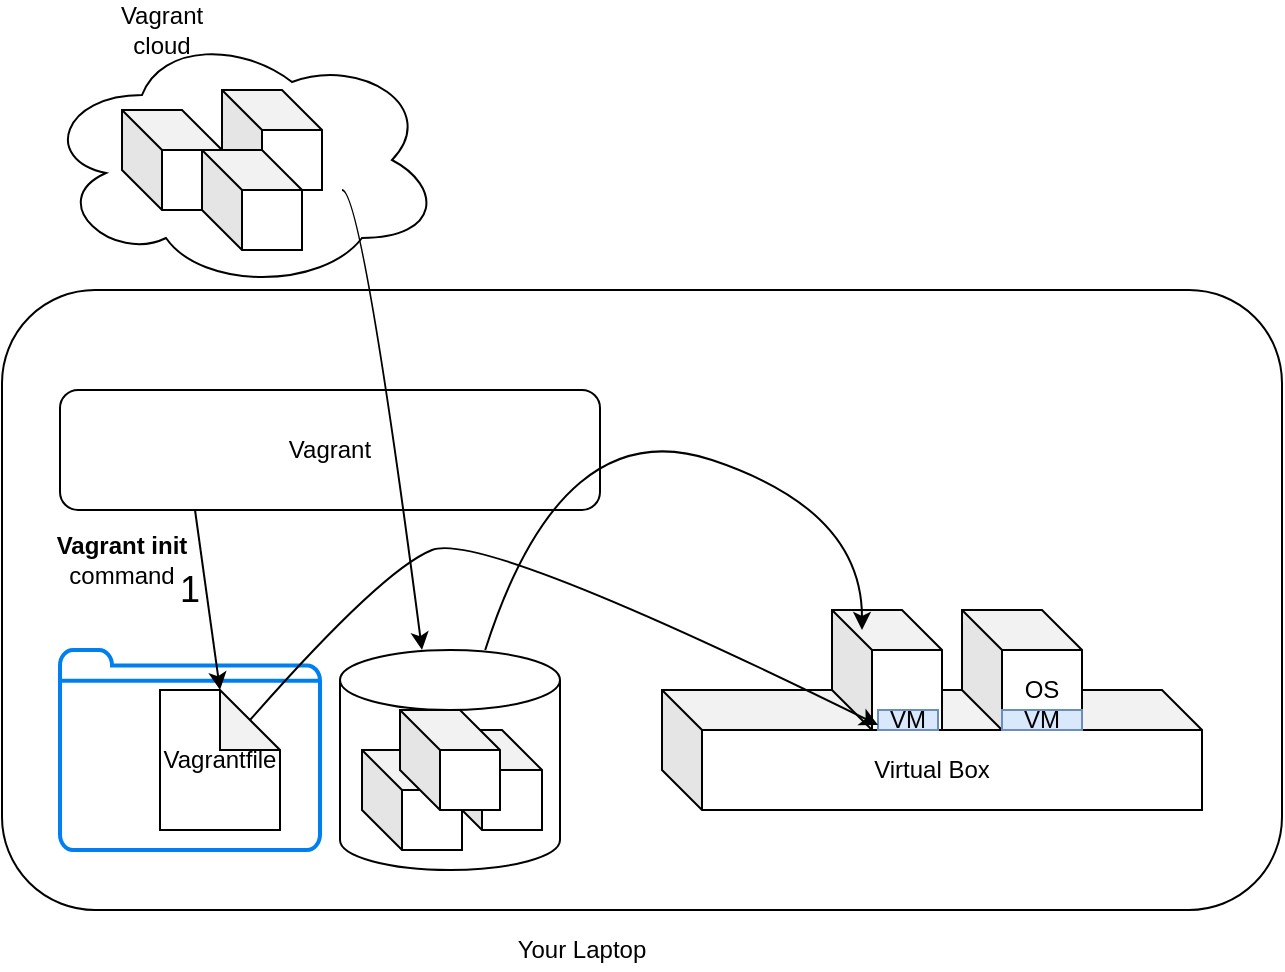 <mxfile version="14.7.2" type="github">
  <diagram id="ArWZ3RzJ1fOOZ56vyojL" name="Page-1">
    <mxGraphModel dx="1038" dy="580" grid="1" gridSize="10" guides="1" tooltips="1" connect="1" arrows="1" fold="1" page="1" pageScale="1" pageWidth="850" pageHeight="1100" math="0" shadow="0">
      <root>
        <mxCell id="0" />
        <mxCell id="1" parent="0" />
        <mxCell id="PuCUHUjYiYKX6IHngZ8--1" value="" style="rounded=1;whiteSpace=wrap;html=1;" vertex="1" parent="1">
          <mxGeometry x="10" y="150" width="640" height="310" as="geometry" />
        </mxCell>
        <mxCell id="PuCUHUjYiYKX6IHngZ8--33" value="" style="group" vertex="1" connectable="0" parent="1">
          <mxGeometry x="340" y="350" width="270" height="60" as="geometry" />
        </mxCell>
        <mxCell id="PuCUHUjYiYKX6IHngZ8--31" value="" style="shape=cube;whiteSpace=wrap;html=1;boundedLbl=1;backgroundOutline=1;darkOpacity=0.05;darkOpacity2=0.1;" vertex="1" parent="PuCUHUjYiYKX6IHngZ8--33">
          <mxGeometry width="270" height="60" as="geometry" />
        </mxCell>
        <mxCell id="PuCUHUjYiYKX6IHngZ8--32" value="Virtual Box" style="text;html=1;strokeColor=none;fillColor=none;align=center;verticalAlign=middle;whiteSpace=wrap;rounded=0;" vertex="1" parent="PuCUHUjYiYKX6IHngZ8--33">
          <mxGeometry x="90" y="30" width="90" height="20" as="geometry" />
        </mxCell>
        <mxCell id="PuCUHUjYiYKX6IHngZ8--2" value="Your Laptop" style="text;html=1;strokeColor=none;fillColor=none;align=center;verticalAlign=middle;whiteSpace=wrap;rounded=0;" vertex="1" parent="1">
          <mxGeometry x="230" y="470" width="140" height="20" as="geometry" />
        </mxCell>
        <mxCell id="PuCUHUjYiYKX6IHngZ8--3" value="" style="ellipse;shape=cloud;whiteSpace=wrap;html=1;" vertex="1" parent="1">
          <mxGeometry x="30" y="20" width="200" height="130" as="geometry" />
        </mxCell>
        <mxCell id="PuCUHUjYiYKX6IHngZ8--4" value="Vagrant cloud" style="text;html=1;strokeColor=none;fillColor=none;align=center;verticalAlign=middle;whiteSpace=wrap;rounded=0;" vertex="1" parent="1">
          <mxGeometry x="70" y="10" width="40" height="20" as="geometry" />
        </mxCell>
        <mxCell id="PuCUHUjYiYKX6IHngZ8--7" value="" style="shape=cube;whiteSpace=wrap;html=1;boundedLbl=1;backgroundOutline=1;darkOpacity=0.05;darkOpacity2=0.1;" vertex="1" parent="1">
          <mxGeometry x="120" y="50" width="50" height="50" as="geometry" />
        </mxCell>
        <mxCell id="PuCUHUjYiYKX6IHngZ8--8" value="" style="shape=cube;whiteSpace=wrap;html=1;boundedLbl=1;backgroundOutline=1;darkOpacity=0.05;darkOpacity2=0.1;" vertex="1" parent="1">
          <mxGeometry x="70" y="60" width="50" height="50" as="geometry" />
        </mxCell>
        <mxCell id="PuCUHUjYiYKX6IHngZ8--13" value="" style="group" vertex="1" connectable="0" parent="1">
          <mxGeometry x="490" y="310" width="60" height="60" as="geometry" />
        </mxCell>
        <mxCell id="PuCUHUjYiYKX6IHngZ8--12" value="OS" style="shape=cube;whiteSpace=wrap;html=1;boundedLbl=1;backgroundOutline=1;darkOpacity=0.05;darkOpacity2=0.1;" vertex="1" parent="PuCUHUjYiYKX6IHngZ8--13">
          <mxGeometry width="60" height="60" as="geometry" />
        </mxCell>
        <mxCell id="PuCUHUjYiYKX6IHngZ8--11" value="VM" style="rounded=0;whiteSpace=wrap;html=1;fillColor=#dae8fc;strokeColor=#6c8ebf;" vertex="1" parent="PuCUHUjYiYKX6IHngZ8--13">
          <mxGeometry x="20" y="50" width="40" height="10" as="geometry" />
        </mxCell>
        <mxCell id="PuCUHUjYiYKX6IHngZ8--18" value="" style="shape=cube;whiteSpace=wrap;html=1;boundedLbl=1;backgroundOutline=1;darkOpacity=0.05;darkOpacity2=0.1;" vertex="1" parent="1">
          <mxGeometry x="110" y="80" width="50" height="50" as="geometry" />
        </mxCell>
        <mxCell id="PuCUHUjYiYKX6IHngZ8--19" value="Vagrant" style="rounded=1;whiteSpace=wrap;html=1;" vertex="1" parent="1">
          <mxGeometry x="39" y="200" width="270" height="60" as="geometry" />
        </mxCell>
        <mxCell id="PuCUHUjYiYKX6IHngZ8--20" value="" style="shape=cylinder3;whiteSpace=wrap;html=1;boundedLbl=1;backgroundOutline=1;size=15;" vertex="1" parent="1">
          <mxGeometry x="179" y="330" width="110" height="110" as="geometry" />
        </mxCell>
        <mxCell id="PuCUHUjYiYKX6IHngZ8--21" value="" style="shape=cube;whiteSpace=wrap;html=1;boundedLbl=1;backgroundOutline=1;darkOpacity=0.05;darkOpacity2=0.1;" vertex="1" parent="1">
          <mxGeometry x="230" y="370" width="50" height="50" as="geometry" />
        </mxCell>
        <mxCell id="PuCUHUjYiYKX6IHngZ8--23" value="" style="html=1;verticalLabelPosition=bottom;align=center;labelBackgroundColor=#ffffff;verticalAlign=top;strokeWidth=2;strokeColor=#0080F0;shadow=0;dashed=0;shape=mxgraph.ios7.icons.folder;" vertex="1" parent="1">
          <mxGeometry x="39" y="330" width="130" height="100" as="geometry" />
        </mxCell>
        <mxCell id="PuCUHUjYiYKX6IHngZ8--22" value="Vagrantfile" style="shape=note;whiteSpace=wrap;html=1;backgroundOutline=1;darkOpacity=0.05;" vertex="1" parent="1">
          <mxGeometry x="89" y="350" width="60" height="70" as="geometry" />
        </mxCell>
        <mxCell id="PuCUHUjYiYKX6IHngZ8--25" value="" style="curved=1;endArrow=classic;html=1;" edge="1" parent="1">
          <mxGeometry width="50" height="50" relative="1" as="geometry">
            <mxPoint x="180" y="100" as="sourcePoint" />
            <mxPoint x="220" y="330" as="targetPoint" />
            <Array as="points">
              <mxPoint x="180" y="100" />
              <mxPoint x="190" y="100" />
            </Array>
          </mxGeometry>
        </mxCell>
        <mxCell id="PuCUHUjYiYKX6IHngZ8--29" value="" style="endArrow=classic;html=1;entryX=0;entryY=0;entryDx=30;entryDy=0;entryPerimeter=0;exitX=0.25;exitY=1;exitDx=0;exitDy=0;" edge="1" parent="1" source="PuCUHUjYiYKX6IHngZ8--19" target="PuCUHUjYiYKX6IHngZ8--22">
          <mxGeometry width="50" height="50" relative="1" as="geometry">
            <mxPoint x="389" y="300" as="sourcePoint" />
            <mxPoint x="439" y="250" as="targetPoint" />
          </mxGeometry>
        </mxCell>
        <mxCell id="PuCUHUjYiYKX6IHngZ8--36" value="" style="shape=cube;whiteSpace=wrap;html=1;boundedLbl=1;backgroundOutline=1;darkOpacity=0.05;darkOpacity2=0.1;" vertex="1" parent="1">
          <mxGeometry x="190" y="380" width="50" height="50" as="geometry" />
        </mxCell>
        <mxCell id="PuCUHUjYiYKX6IHngZ8--37" value="" style="shape=cube;whiteSpace=wrap;html=1;boundedLbl=1;backgroundOutline=1;darkOpacity=0.05;darkOpacity2=0.1;" vertex="1" parent="1">
          <mxGeometry x="209" y="360" width="50" height="50" as="geometry" />
        </mxCell>
        <mxCell id="PuCUHUjYiYKX6IHngZ8--28" value="" style="shape=cube;whiteSpace=wrap;html=1;boundedLbl=1;backgroundOutline=1;darkOpacity=0.05;darkOpacity2=0.1;" vertex="1" parent="1">
          <mxGeometry x="425" y="310" width="55" height="60" as="geometry" />
        </mxCell>
        <mxCell id="PuCUHUjYiYKX6IHngZ8--39" value="VM" style="rounded=0;whiteSpace=wrap;html=1;fillColor=#dae8fc;strokeColor=#6c8ebf;" vertex="1" parent="1">
          <mxGeometry x="448" y="360" width="30" height="10" as="geometry" />
        </mxCell>
        <mxCell id="PuCUHUjYiYKX6IHngZ8--38" value="" style="curved=1;endArrow=classic;html=1;exitX=0;exitY=0;exitDx=45;exitDy=15;exitPerimeter=0;entryX=0;entryY=0.75;entryDx=0;entryDy=0;" edge="1" parent="1" source="PuCUHUjYiYKX6IHngZ8--22" target="PuCUHUjYiYKX6IHngZ8--39">
          <mxGeometry width="50" height="50" relative="1" as="geometry">
            <mxPoint x="340" y="230" as="sourcePoint" />
            <mxPoint x="390" y="180" as="targetPoint" />
            <Array as="points">
              <mxPoint x="200" y="290" />
              <mxPoint x="250" y="270" />
            </Array>
          </mxGeometry>
        </mxCell>
        <mxCell id="PuCUHUjYiYKX6IHngZ8--27" value="" style="curved=1;endArrow=classic;html=1;" edge="1" parent="1" source="PuCUHUjYiYKX6IHngZ8--20">
          <mxGeometry width="50" height="50" relative="1" as="geometry">
            <mxPoint x="430" y="300" as="sourcePoint" />
            <mxPoint x="440" y="320" as="targetPoint" />
            <Array as="points">
              <mxPoint x="290" y="210" />
              <mxPoint x="440" y="260" />
            </Array>
          </mxGeometry>
        </mxCell>
        <mxCell id="PuCUHUjYiYKX6IHngZ8--40" value="&lt;b&gt;Vagrant init&lt;/b&gt; command" style="text;html=1;strokeColor=none;fillColor=none;align=center;verticalAlign=middle;whiteSpace=wrap;rounded=0;" vertex="1" parent="1">
          <mxGeometry x="20" y="270" width="100" height="30" as="geometry" />
        </mxCell>
        <mxCell id="PuCUHUjYiYKX6IHngZ8--41" value="1" style="text;html=1;strokeColor=none;fillColor=none;align=center;verticalAlign=middle;whiteSpace=wrap;rounded=0;fontSize=18;" vertex="1" parent="1">
          <mxGeometry x="94" y="290" width="20" height="20" as="geometry" />
        </mxCell>
      </root>
    </mxGraphModel>
  </diagram>
</mxfile>
